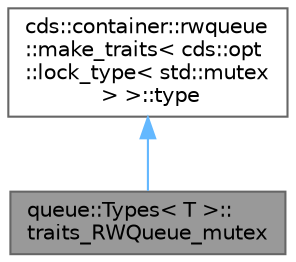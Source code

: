 digraph "queue::Types&lt; T &gt;::traits_RWQueue_mutex"
{
 // LATEX_PDF_SIZE
  bgcolor="transparent";
  edge [fontname=Helvetica,fontsize=10,labelfontname=Helvetica,labelfontsize=10];
  node [fontname=Helvetica,fontsize=10,shape=box,height=0.2,width=0.4];
  Node1 [id="Node000001",label="queue::Types\< T \>::\ltraits_RWQueue_mutex",height=0.2,width=0.4,color="gray40", fillcolor="grey60", style="filled", fontcolor="black",tooltip=" "];
  Node2 -> Node1 [id="edge1_Node000001_Node000002",dir="back",color="steelblue1",style="solid",tooltip=" "];
  Node2 [id="Node000002",label="cds::container::rwqueue\l::make_traits\< cds::opt\l::lock_type\< std::mutex\l \> \>::type",height=0.2,width=0.4,color="gray40", fillcolor="white", style="filled",tooltip=" "];
}
